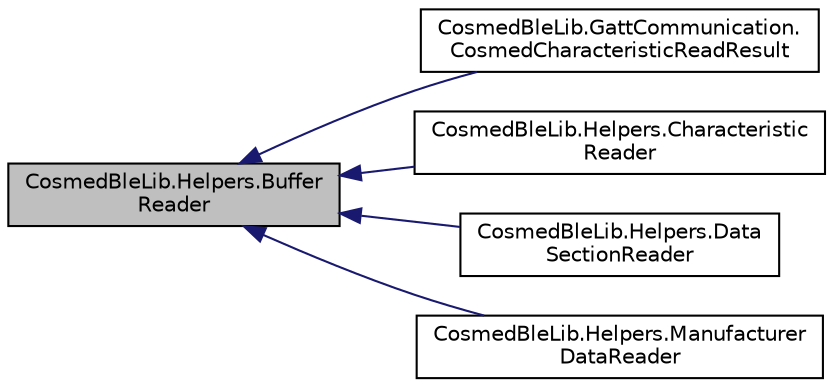 digraph "CosmedBleLib.Helpers.BufferReader"
{
 // LATEX_PDF_SIZE
  edge [fontname="Helvetica",fontsize="10",labelfontname="Helvetica",labelfontsize="10"];
  node [fontname="Helvetica",fontsize="10",shape=record];
  rankdir="LR";
  Node1 [label="CosmedBleLib.Helpers.Buffer\lReader",height=0.2,width=0.4,color="black", fillcolor="grey75", style="filled", fontcolor="black",tooltip="The base to build buffer readers specific to a data format"];
  Node1 -> Node2 [dir="back",color="midnightblue",fontsize="10",style="solid",fontname="Helvetica"];
  Node2 [label="CosmedBleLib.GattCommunication.\lCosmedCharacteristicReadResult",height=0.2,width=0.4,color="black", fillcolor="white", style="filled",URL="$class_cosmed_ble_lib_1_1_gatt_communication_1_1_cosmed_characteristic_read_result.html",tooltip="Represents a read result"];
  Node1 -> Node3 [dir="back",color="midnightblue",fontsize="10",style="solid",fontname="Helvetica"];
  Node3 [label="CosmedBleLib.Helpers.Characteristic\lReader",height=0.2,width=0.4,color="black", fillcolor="white", style="filled",URL="$class_cosmed_ble_lib_1_1_helpers_1_1_characteristic_reader.html",tooltip="Data Buffer Reader for the Characteristic format"];
  Node1 -> Node4 [dir="back",color="midnightblue",fontsize="10",style="solid",fontname="Helvetica"];
  Node4 [label="CosmedBleLib.Helpers.Data\lSectionReader",height=0.2,width=0.4,color="black", fillcolor="white", style="filled",URL="$class_cosmed_ble_lib_1_1_helpers_1_1_data_section_reader.html",tooltip="Data Buffer Reader for the Data Section format"];
  Node1 -> Node5 [dir="back",color="midnightblue",fontsize="10",style="solid",fontname="Helvetica"];
  Node5 [label="CosmedBleLib.Helpers.Manufacturer\lDataReader",height=0.2,width=0.4,color="black", fillcolor="white", style="filled",URL="$class_cosmed_ble_lib_1_1_helpers_1_1_manufacturer_data_reader.html",tooltip="Data Buffer Reader for the ManufacturerData format"];
}

